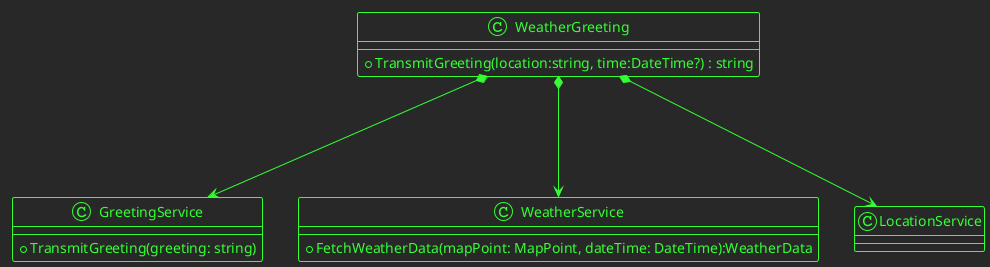 ﻿@startuml
!theme crt-green

class WeatherGreeting {
    + TransmitGreeting(location:string, time:DateTime?) : string
}

class GreetingService {
+ TransmitGreeting(greeting: string)
}

class WeatherService {
+ FetchWeatherData(mapPoint: MapPoint, dateTime: DateTime):WeatherData
}
WeatherGreeting *---> GreetingService
WeatherGreeting *---> WeatherService
WeatherGreeting *---> LocationService
@enduml
